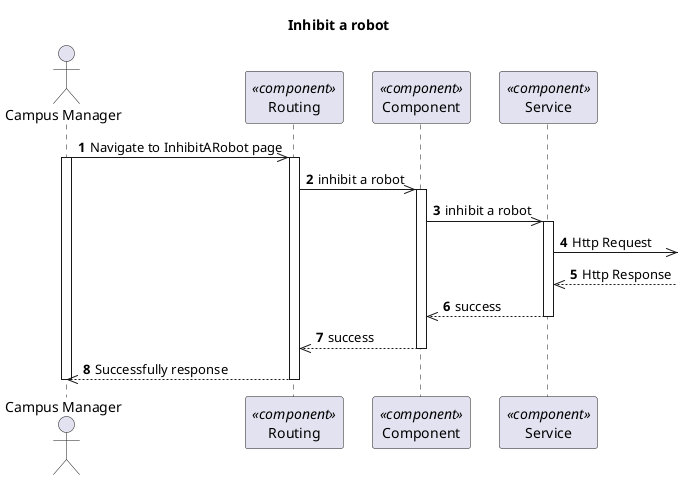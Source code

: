 @startuml Process View - Level 3 - Inhibit a robot

autonumber
skinparam packageStyle rect

title  Inhibit a robot

actor "Campus Manager" as CM
participant "Routing" as routing <<component>>
participant "Component" as comp <<component>>
participant "Service" as service <<component>>

CM->> routing : Navigate to InhibitARobot page
activate CM
activate routing
routing ->> comp : inhibit a robot

activate comp
comp ->> service : inhibit a robot

activate service
service ->> : Http Request
service <<-- : Http Response

service -->> comp : success
deactivate service

comp -->> routing : success
deactivate comp

CM<<-- routing : Successfully response
deactivate routing
deactivate CM
@enduml
